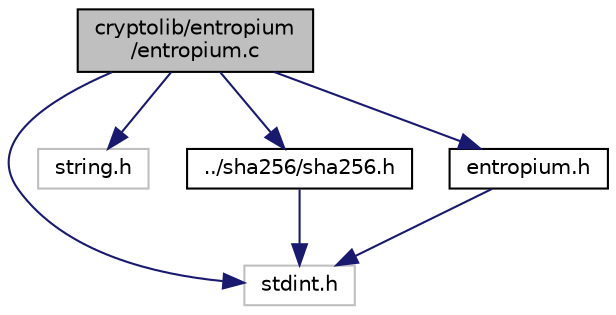 digraph "cryptolib/entropium/entropium.c"
{
 // INTERACTIVE_SVG=YES
 // LATEX_PDF_SIZE
  bgcolor="transparent";
  edge [fontname="Helvetica",fontsize="10",labelfontname="Helvetica",labelfontsize="10"];
  node [fontname="Helvetica",fontsize="10",shape=record];
  Node1 [label="cryptolib/entropium\l/entropium.c",height=0.2,width=0.4,color="black", fillcolor="grey75", style="filled", fontcolor="black",tooltip="This file contains an implementaition of a pseudo-random-number generator."];
  Node1 -> Node2 [color="midnightblue",fontsize="10",style="solid",fontname="Helvetica"];
  Node2 [label="stdint.h",height=0.2,width=0.4,color="grey75",tooltip=" "];
  Node1 -> Node3 [color="midnightblue",fontsize="10",style="solid",fontname="Helvetica"];
  Node3 [label="string.h",height=0.2,width=0.4,color="grey75",tooltip=" "];
  Node1 -> Node4 [color="midnightblue",fontsize="10",style="solid",fontname="Helvetica"];
  Node4 [label="../sha256/sha256.h",height=0.2,width=0.4,color="black",URL="$sha256_8h.html",tooltip=" "];
  Node4 -> Node2 [color="midnightblue",fontsize="10",style="solid",fontname="Helvetica"];
  Node1 -> Node5 [color="midnightblue",fontsize="10",style="solid",fontname="Helvetica"];
  Node5 [label="entropium.h",height=0.2,width=0.4,color="black",URL="$entropium_8h.html",tooltip="This file contains the declarations for the pseudo-random-number generator."];
  Node5 -> Node2 [color="midnightblue",fontsize="10",style="solid",fontname="Helvetica"];
}
